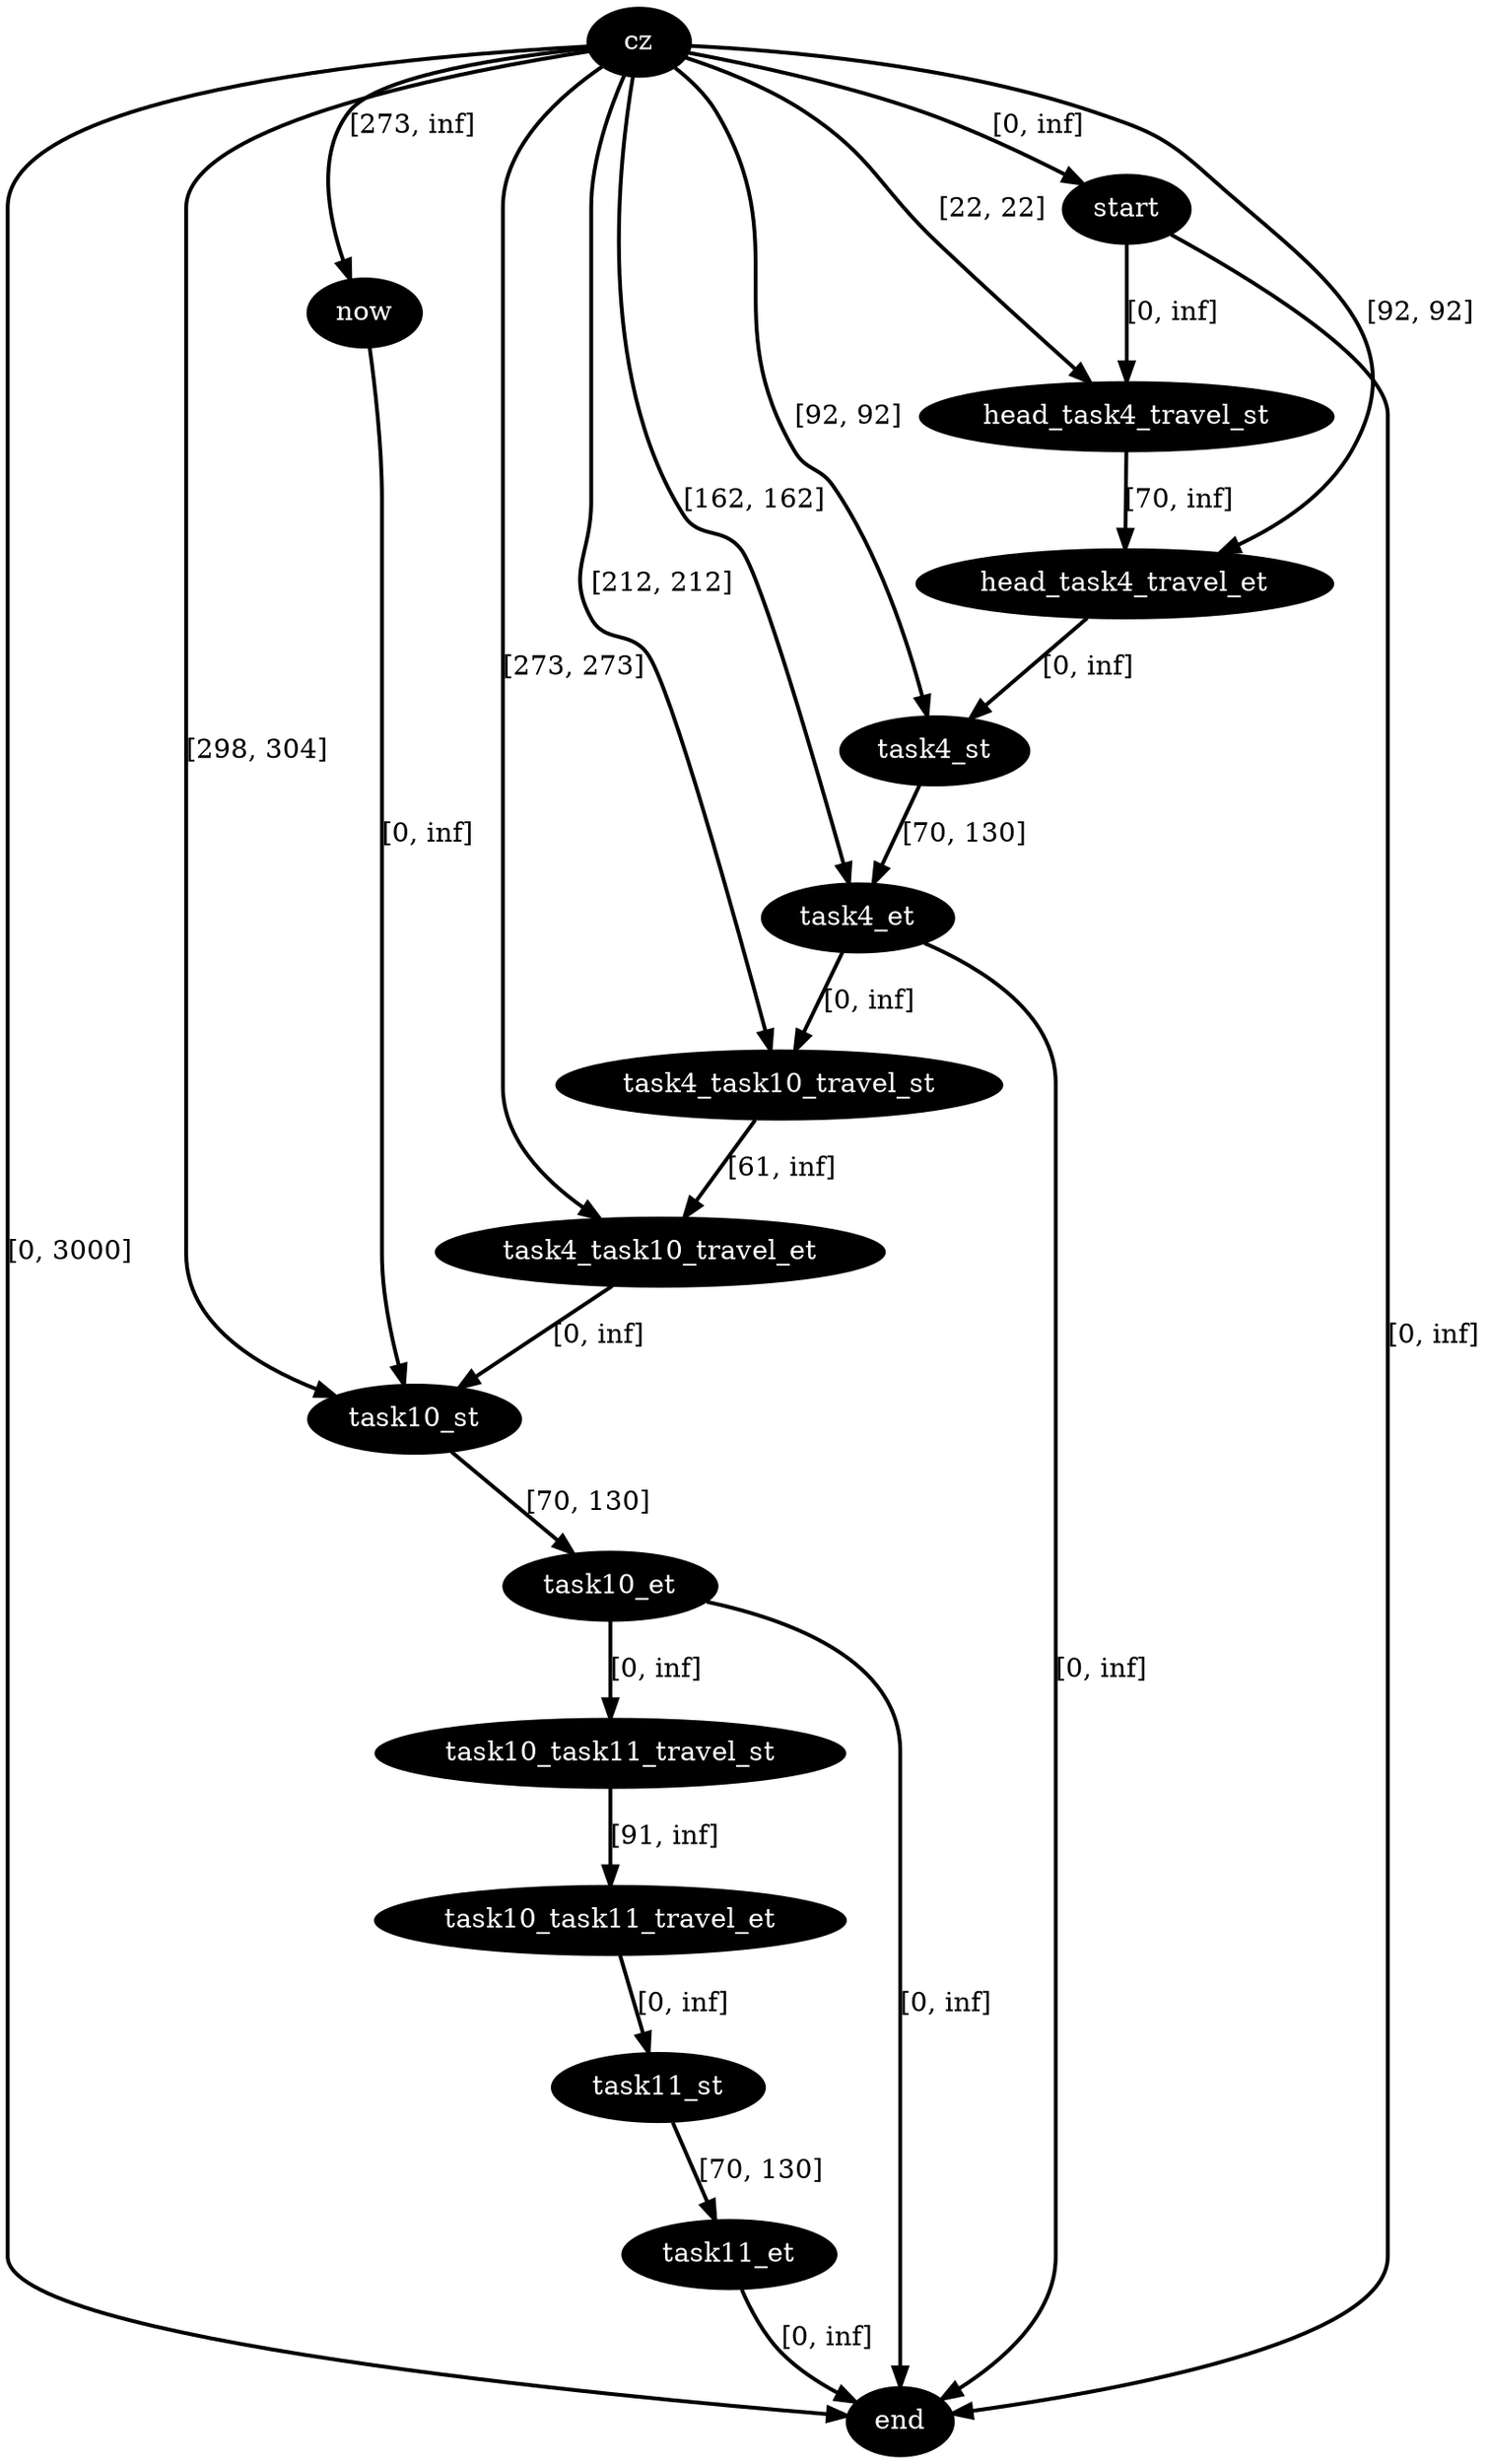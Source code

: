 digraph plan {
0[label="cz",style=filled,fillcolor=black,fontcolor=white];
1[label="start",style=filled,fillcolor=black,fontcolor=white];
2[label="now",style=filled,fillcolor=black,fontcolor=white];
3[label="end",style=filled,fillcolor=black,fontcolor=white];
11[label="head_task4_travel_st",style=filled,fillcolor=black,fontcolor=white];
12[label="head_task4_travel_et",style=filled,fillcolor=black,fontcolor=white];
13[label="task4_st",style=filled,fillcolor=black,fontcolor=white];
14[label="task4_et",style=filled,fillcolor=black,fontcolor=white];
26[label="task10_st",style=filled,fillcolor=black,fontcolor=white];
27[label="task10_et",style=filled,fillcolor=black,fontcolor=white];
40[label="task11_st",style=filled,fillcolor=black,fontcolor=white];
41[label="task11_et",style=filled,fillcolor=black,fontcolor=white];
115[label="task4_task10_travel_st",style=filled,fillcolor=black,fontcolor=white];
116[label="task4_task10_travel_et",style=filled,fillcolor=black,fontcolor=white];
118[label="task10_task11_travel_st",style=filled,fillcolor=black,fontcolor=white];
119[label="task10_task11_travel_et",style=filled,fillcolor=black,fontcolor=white];
"0"->"1"[label="[0, inf]",penwidth=2,color=black];
"0"->"3"[label="[0, 3000]",penwidth=2,color=black];
"11"->"12"[label="[70, inf]",penwidth=2,color=black];
"0"->"12"[label="[92, 92]",penwidth=2,color=black];
"1"->"11"[label="[0, inf]",penwidth=2,color=black];
"0"->"11"[label="[22, 22]",penwidth=2,color=black];
"0"->"2"[label="[273, inf]",penwidth=2,color=black];
"2"->"26"[label="[0, inf]",penwidth=2,color=black];
"1"->"3"[label="[0, inf]",penwidth=2,color=black];
"27"->"3"[label="[0, inf]",penwidth=2,color=black];
"0"->"26"[label="[298, 304]",penwidth=2,color=black];
"118"->"119"[label="[91, inf]",penwidth=2,color=black];
"27"->"118"[label="[0, inf]",penwidth=2,color=black];
"26"->"27"[label="[70, 130]",penwidth=2,color=black];
"116"->"26"[label="[0, inf]",penwidth=2,color=black];
"41"->"3"[label="[0, inf]",penwidth=2,color=black];
"40"->"41"[label="[70, 130]",penwidth=2,color=black];
"119"->"40"[label="[0, inf]",penwidth=2,color=black];
"0"->"14"[label="[162, 162]",penwidth=2,color=black];
"14"->"3"[label="[0, inf]",penwidth=2,color=black];
"0"->"13"[label="[92, 92]",penwidth=2,color=black];
"115"->"116"[label="[61, inf]",penwidth=2,color=black];
"0"->"116"[label="[273, 273]",penwidth=2,color=black];
"14"->"115"[label="[0, inf]",penwidth=2,color=black];
"0"->"115"[label="[212, 212]",penwidth=2,color=black];
"13"->"14"[label="[70, 130]",penwidth=2,color=black];
"12"->"13"[label="[0, inf]",penwidth=2,color=black];
}
